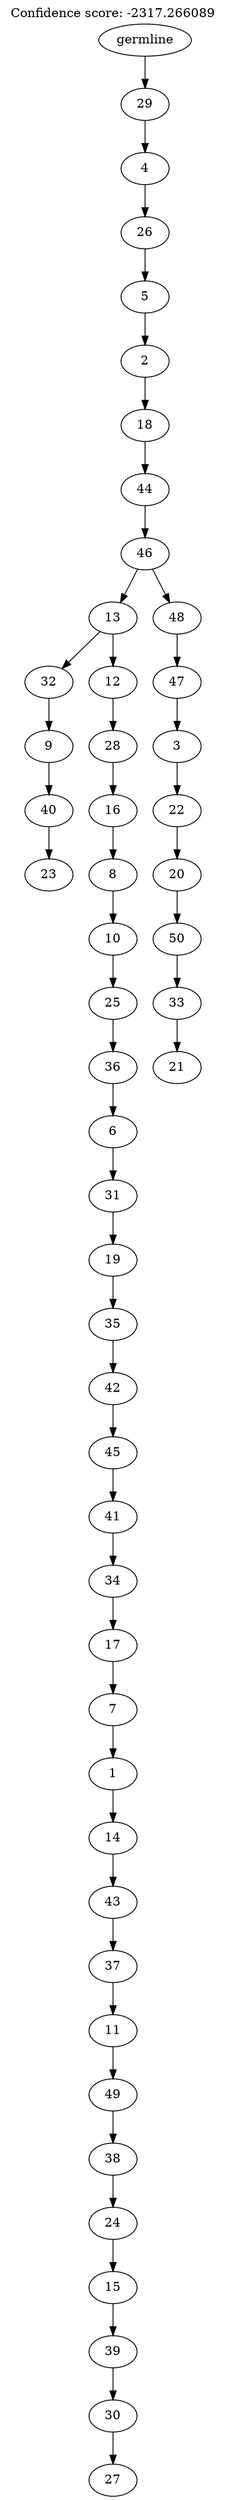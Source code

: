 digraph g {
	"49" -> "50";
	"50" [label="23"];
	"48" -> "49";
	"49" [label="40"];
	"47" -> "48";
	"48" [label="9"];
	"45" -> "46";
	"46" [label="27"];
	"44" -> "45";
	"45" [label="30"];
	"43" -> "44";
	"44" [label="39"];
	"42" -> "43";
	"43" [label="15"];
	"41" -> "42";
	"42" [label="24"];
	"40" -> "41";
	"41" [label="38"];
	"39" -> "40";
	"40" [label="49"];
	"38" -> "39";
	"39" [label="11"];
	"37" -> "38";
	"38" [label="37"];
	"36" -> "37";
	"37" [label="43"];
	"35" -> "36";
	"36" [label="14"];
	"34" -> "35";
	"35" [label="1"];
	"33" -> "34";
	"34" [label="7"];
	"32" -> "33";
	"33" [label="17"];
	"31" -> "32";
	"32" [label="34"];
	"30" -> "31";
	"31" [label="41"];
	"29" -> "30";
	"30" [label="45"];
	"28" -> "29";
	"29" [label="42"];
	"27" -> "28";
	"28" [label="35"];
	"26" -> "27";
	"27" [label="19"];
	"25" -> "26";
	"26" [label="31"];
	"24" -> "25";
	"25" [label="6"];
	"23" -> "24";
	"24" [label="36"];
	"22" -> "23";
	"23" [label="25"];
	"21" -> "22";
	"22" [label="10"];
	"20" -> "21";
	"21" [label="8"];
	"19" -> "20";
	"20" [label="16"];
	"18" -> "19";
	"19" [label="28"];
	"17" -> "18";
	"18" [label="12"];
	"17" -> "47";
	"47" [label="32"];
	"15" -> "16";
	"16" [label="21"];
	"14" -> "15";
	"15" [label="33"];
	"13" -> "14";
	"14" [label="50"];
	"12" -> "13";
	"13" [label="20"];
	"11" -> "12";
	"12" [label="22"];
	"10" -> "11";
	"11" [label="3"];
	"9" -> "10";
	"10" [label="47"];
	"8" -> "9";
	"9" [label="48"];
	"8" -> "17";
	"17" [label="13"];
	"7" -> "8";
	"8" [label="46"];
	"6" -> "7";
	"7" [label="44"];
	"5" -> "6";
	"6" [label="18"];
	"4" -> "5";
	"5" [label="2"];
	"3" -> "4";
	"4" [label="5"];
	"2" -> "3";
	"3" [label="26"];
	"1" -> "2";
	"2" [label="4"];
	"0" -> "1";
	"1" [label="29"];
	"0" [label="germline"];
	labelloc="t";
	label="Confidence score: -2317.266089";
}
